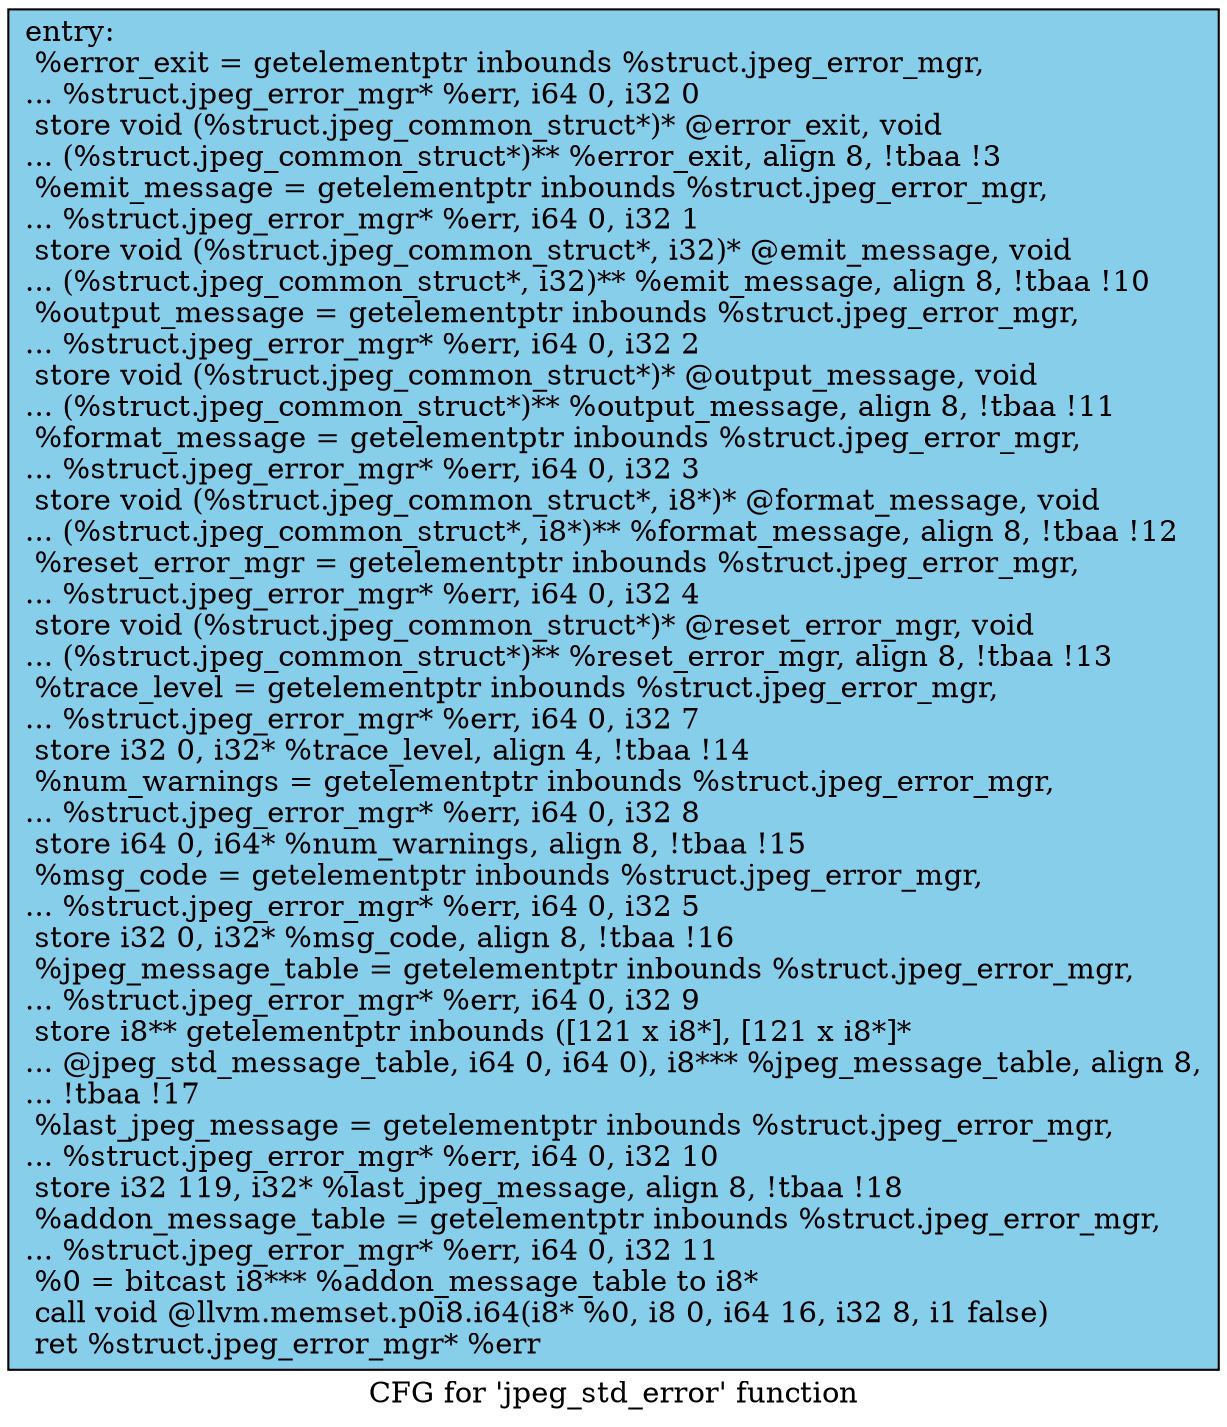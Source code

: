 digraph "CFG for 'jpeg_std_error' function" {
	label="CFG for 'jpeg_std_error' function";

	Node0x53db990 [shape=record, style = filled, fillcolor = skyblue, label="{entry:\l  %error_exit = getelementptr inbounds %struct.jpeg_error_mgr,\l... %struct.jpeg_error_mgr* %err, i64 0, i32 0\l  store void (%struct.jpeg_common_struct*)* @error_exit, void\l... (%struct.jpeg_common_struct*)** %error_exit, align 8, !tbaa !3\l  %emit_message = getelementptr inbounds %struct.jpeg_error_mgr,\l... %struct.jpeg_error_mgr* %err, i64 0, i32 1\l  store void (%struct.jpeg_common_struct*, i32)* @emit_message, void\l... (%struct.jpeg_common_struct*, i32)** %emit_message, align 8, !tbaa !10\l  %output_message = getelementptr inbounds %struct.jpeg_error_mgr,\l... %struct.jpeg_error_mgr* %err, i64 0, i32 2\l  store void (%struct.jpeg_common_struct*)* @output_message, void\l... (%struct.jpeg_common_struct*)** %output_message, align 8, !tbaa !11\l  %format_message = getelementptr inbounds %struct.jpeg_error_mgr,\l... %struct.jpeg_error_mgr* %err, i64 0, i32 3\l  store void (%struct.jpeg_common_struct*, i8*)* @format_message, void\l... (%struct.jpeg_common_struct*, i8*)** %format_message, align 8, !tbaa !12\l  %reset_error_mgr = getelementptr inbounds %struct.jpeg_error_mgr,\l... %struct.jpeg_error_mgr* %err, i64 0, i32 4\l  store void (%struct.jpeg_common_struct*)* @reset_error_mgr, void\l... (%struct.jpeg_common_struct*)** %reset_error_mgr, align 8, !tbaa !13\l  %trace_level = getelementptr inbounds %struct.jpeg_error_mgr,\l... %struct.jpeg_error_mgr* %err, i64 0, i32 7\l  store i32 0, i32* %trace_level, align 4, !tbaa !14\l  %num_warnings = getelementptr inbounds %struct.jpeg_error_mgr,\l... %struct.jpeg_error_mgr* %err, i64 0, i32 8\l  store i64 0, i64* %num_warnings, align 8, !tbaa !15\l  %msg_code = getelementptr inbounds %struct.jpeg_error_mgr,\l... %struct.jpeg_error_mgr* %err, i64 0, i32 5\l  store i32 0, i32* %msg_code, align 8, !tbaa !16\l  %jpeg_message_table = getelementptr inbounds %struct.jpeg_error_mgr,\l... %struct.jpeg_error_mgr* %err, i64 0, i32 9\l  store i8** getelementptr inbounds ([121 x i8*], [121 x i8*]*\l... @jpeg_std_message_table, i64 0, i64 0), i8*** %jpeg_message_table, align 8,\l... !tbaa !17\l  %last_jpeg_message = getelementptr inbounds %struct.jpeg_error_mgr,\l... %struct.jpeg_error_mgr* %err, i64 0, i32 10\l  store i32 119, i32* %last_jpeg_message, align 8, !tbaa !18\l  %addon_message_table = getelementptr inbounds %struct.jpeg_error_mgr,\l... %struct.jpeg_error_mgr* %err, i64 0, i32 11\l  %0 = bitcast i8*** %addon_message_table to i8*\l  call void @llvm.memset.p0i8.i64(i8* %0, i8 0, i64 16, i32 8, i1 false)\l  ret %struct.jpeg_error_mgr* %err\l}"];
}
